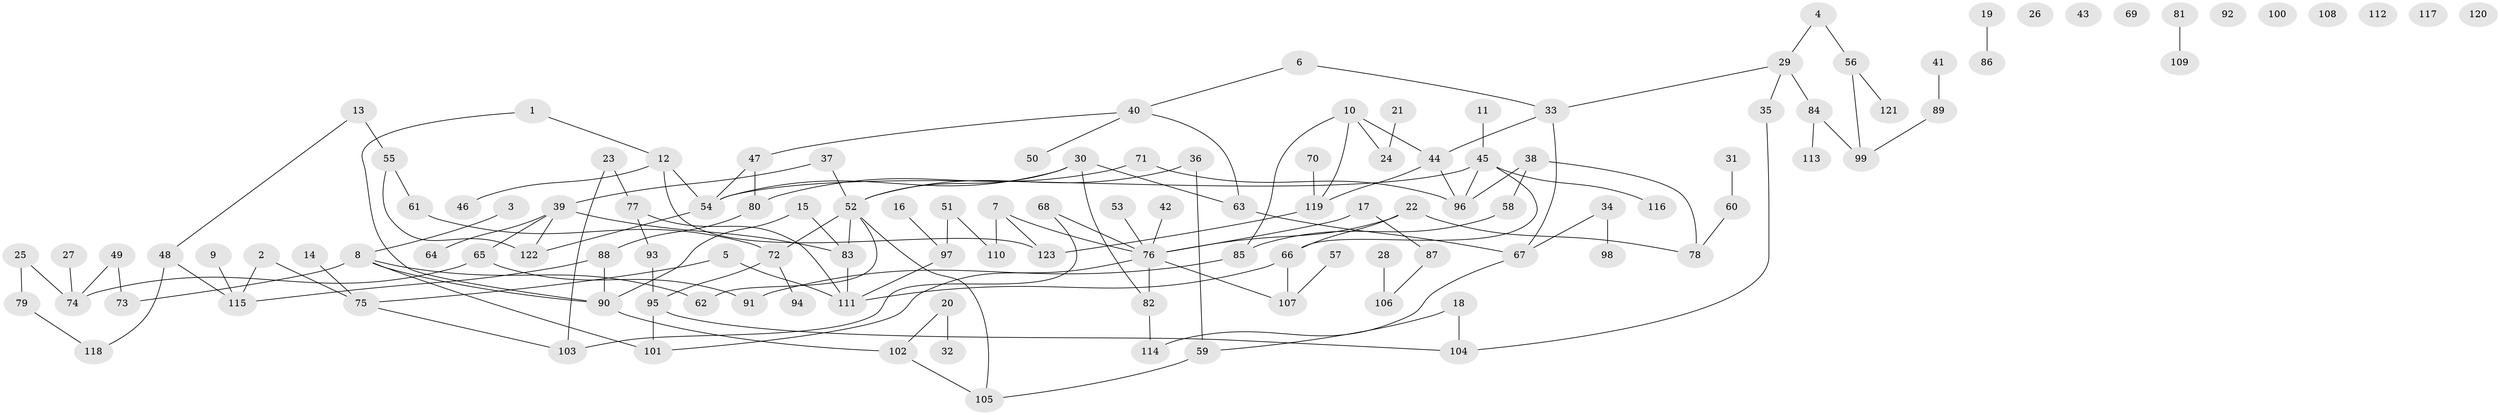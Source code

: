 // coarse degree distribution, {2: 0.20238095238095238, 4: 0.13095238095238096, 3: 0.19047619047619047, 1: 0.21428571428571427, 7: 0.023809523809523808, 0: 0.13095238095238096, 5: 0.047619047619047616, 6: 0.047619047619047616, 10: 0.011904761904761904}
// Generated by graph-tools (version 1.1) at 2025/41/03/06/25 10:41:19]
// undirected, 123 vertices, 146 edges
graph export_dot {
graph [start="1"]
  node [color=gray90,style=filled];
  1;
  2;
  3;
  4;
  5;
  6;
  7;
  8;
  9;
  10;
  11;
  12;
  13;
  14;
  15;
  16;
  17;
  18;
  19;
  20;
  21;
  22;
  23;
  24;
  25;
  26;
  27;
  28;
  29;
  30;
  31;
  32;
  33;
  34;
  35;
  36;
  37;
  38;
  39;
  40;
  41;
  42;
  43;
  44;
  45;
  46;
  47;
  48;
  49;
  50;
  51;
  52;
  53;
  54;
  55;
  56;
  57;
  58;
  59;
  60;
  61;
  62;
  63;
  64;
  65;
  66;
  67;
  68;
  69;
  70;
  71;
  72;
  73;
  74;
  75;
  76;
  77;
  78;
  79;
  80;
  81;
  82;
  83;
  84;
  85;
  86;
  87;
  88;
  89;
  90;
  91;
  92;
  93;
  94;
  95;
  96;
  97;
  98;
  99;
  100;
  101;
  102;
  103;
  104;
  105;
  106;
  107;
  108;
  109;
  110;
  111;
  112;
  113;
  114;
  115;
  116;
  117;
  118;
  119;
  120;
  121;
  122;
  123;
  1 -- 12;
  1 -- 90;
  2 -- 75;
  2 -- 115;
  3 -- 8;
  4 -- 29;
  4 -- 56;
  5 -- 75;
  5 -- 111;
  6 -- 33;
  6 -- 40;
  7 -- 76;
  7 -- 110;
  7 -- 123;
  8 -- 62;
  8 -- 73;
  8 -- 90;
  8 -- 101;
  9 -- 115;
  10 -- 24;
  10 -- 44;
  10 -- 85;
  10 -- 119;
  11 -- 45;
  12 -- 46;
  12 -- 54;
  12 -- 123;
  13 -- 48;
  13 -- 55;
  14 -- 75;
  15 -- 83;
  15 -- 90;
  16 -- 97;
  17 -- 76;
  17 -- 87;
  18 -- 59;
  18 -- 104;
  19 -- 86;
  20 -- 32;
  20 -- 102;
  21 -- 24;
  22 -- 66;
  22 -- 76;
  22 -- 78;
  23 -- 77;
  23 -- 103;
  25 -- 74;
  25 -- 79;
  27 -- 74;
  28 -- 106;
  29 -- 33;
  29 -- 35;
  29 -- 84;
  30 -- 52;
  30 -- 54;
  30 -- 63;
  30 -- 82;
  31 -- 60;
  33 -- 44;
  33 -- 67;
  34 -- 67;
  34 -- 98;
  35 -- 104;
  36 -- 52;
  36 -- 59;
  37 -- 39;
  37 -- 52;
  38 -- 58;
  38 -- 78;
  38 -- 96;
  39 -- 64;
  39 -- 65;
  39 -- 83;
  39 -- 122;
  40 -- 47;
  40 -- 50;
  40 -- 63;
  41 -- 89;
  42 -- 76;
  44 -- 96;
  44 -- 119;
  45 -- 54;
  45 -- 66;
  45 -- 96;
  45 -- 116;
  47 -- 54;
  47 -- 80;
  48 -- 115;
  48 -- 118;
  49 -- 73;
  49 -- 74;
  51 -- 97;
  51 -- 110;
  52 -- 62;
  52 -- 72;
  52 -- 83;
  52 -- 105;
  53 -- 76;
  54 -- 122;
  55 -- 61;
  55 -- 122;
  56 -- 99;
  56 -- 121;
  57 -- 107;
  58 -- 85;
  59 -- 105;
  60 -- 78;
  61 -- 72;
  63 -- 67;
  65 -- 74;
  65 -- 91;
  66 -- 107;
  66 -- 111;
  67 -- 114;
  68 -- 76;
  68 -- 103;
  70 -- 119;
  71 -- 80;
  71 -- 96;
  72 -- 94;
  72 -- 95;
  75 -- 103;
  76 -- 82;
  76 -- 101;
  76 -- 107;
  77 -- 93;
  77 -- 111;
  79 -- 118;
  80 -- 88;
  81 -- 109;
  82 -- 114;
  83 -- 111;
  84 -- 99;
  84 -- 113;
  85 -- 91;
  87 -- 106;
  88 -- 90;
  88 -- 115;
  89 -- 99;
  90 -- 102;
  93 -- 95;
  95 -- 101;
  95 -- 104;
  97 -- 111;
  102 -- 105;
  119 -- 123;
}
